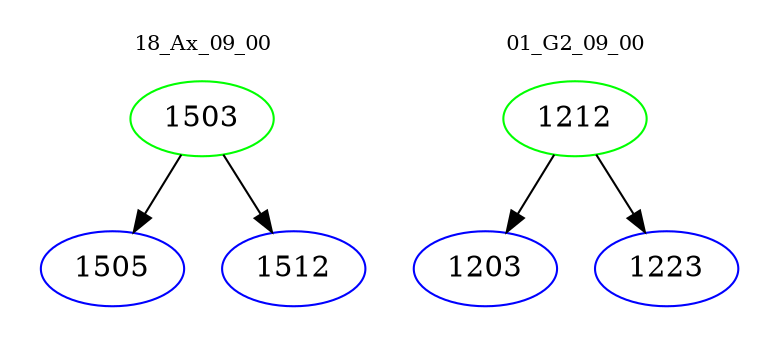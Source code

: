 digraph{
subgraph cluster_0 {
color = white
label = "18_Ax_09_00";
fontsize=10;
T0_1503 [label="1503", color="green"]
T0_1503 -> T0_1505 [color="black"]
T0_1505 [label="1505", color="blue"]
T0_1503 -> T0_1512 [color="black"]
T0_1512 [label="1512", color="blue"]
}
subgraph cluster_1 {
color = white
label = "01_G2_09_00";
fontsize=10;
T1_1212 [label="1212", color="green"]
T1_1212 -> T1_1203 [color="black"]
T1_1203 [label="1203", color="blue"]
T1_1212 -> T1_1223 [color="black"]
T1_1223 [label="1223", color="blue"]
}
}
